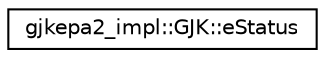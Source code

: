 digraph G
{
  edge [fontname="Helvetica",fontsize="10",labelfontname="Helvetica",labelfontsize="10"];
  node [fontname="Helvetica",fontsize="10",shape=record];
  rankdir=LR;
  Node1 [label="gjkepa2_impl::GJK::eStatus",height=0.2,width=0.4,color="black", fillcolor="white", style="filled",URL="$d0/d04/structgjkepa2__impl_1_1GJK_1_1eStatus.html"];
}
